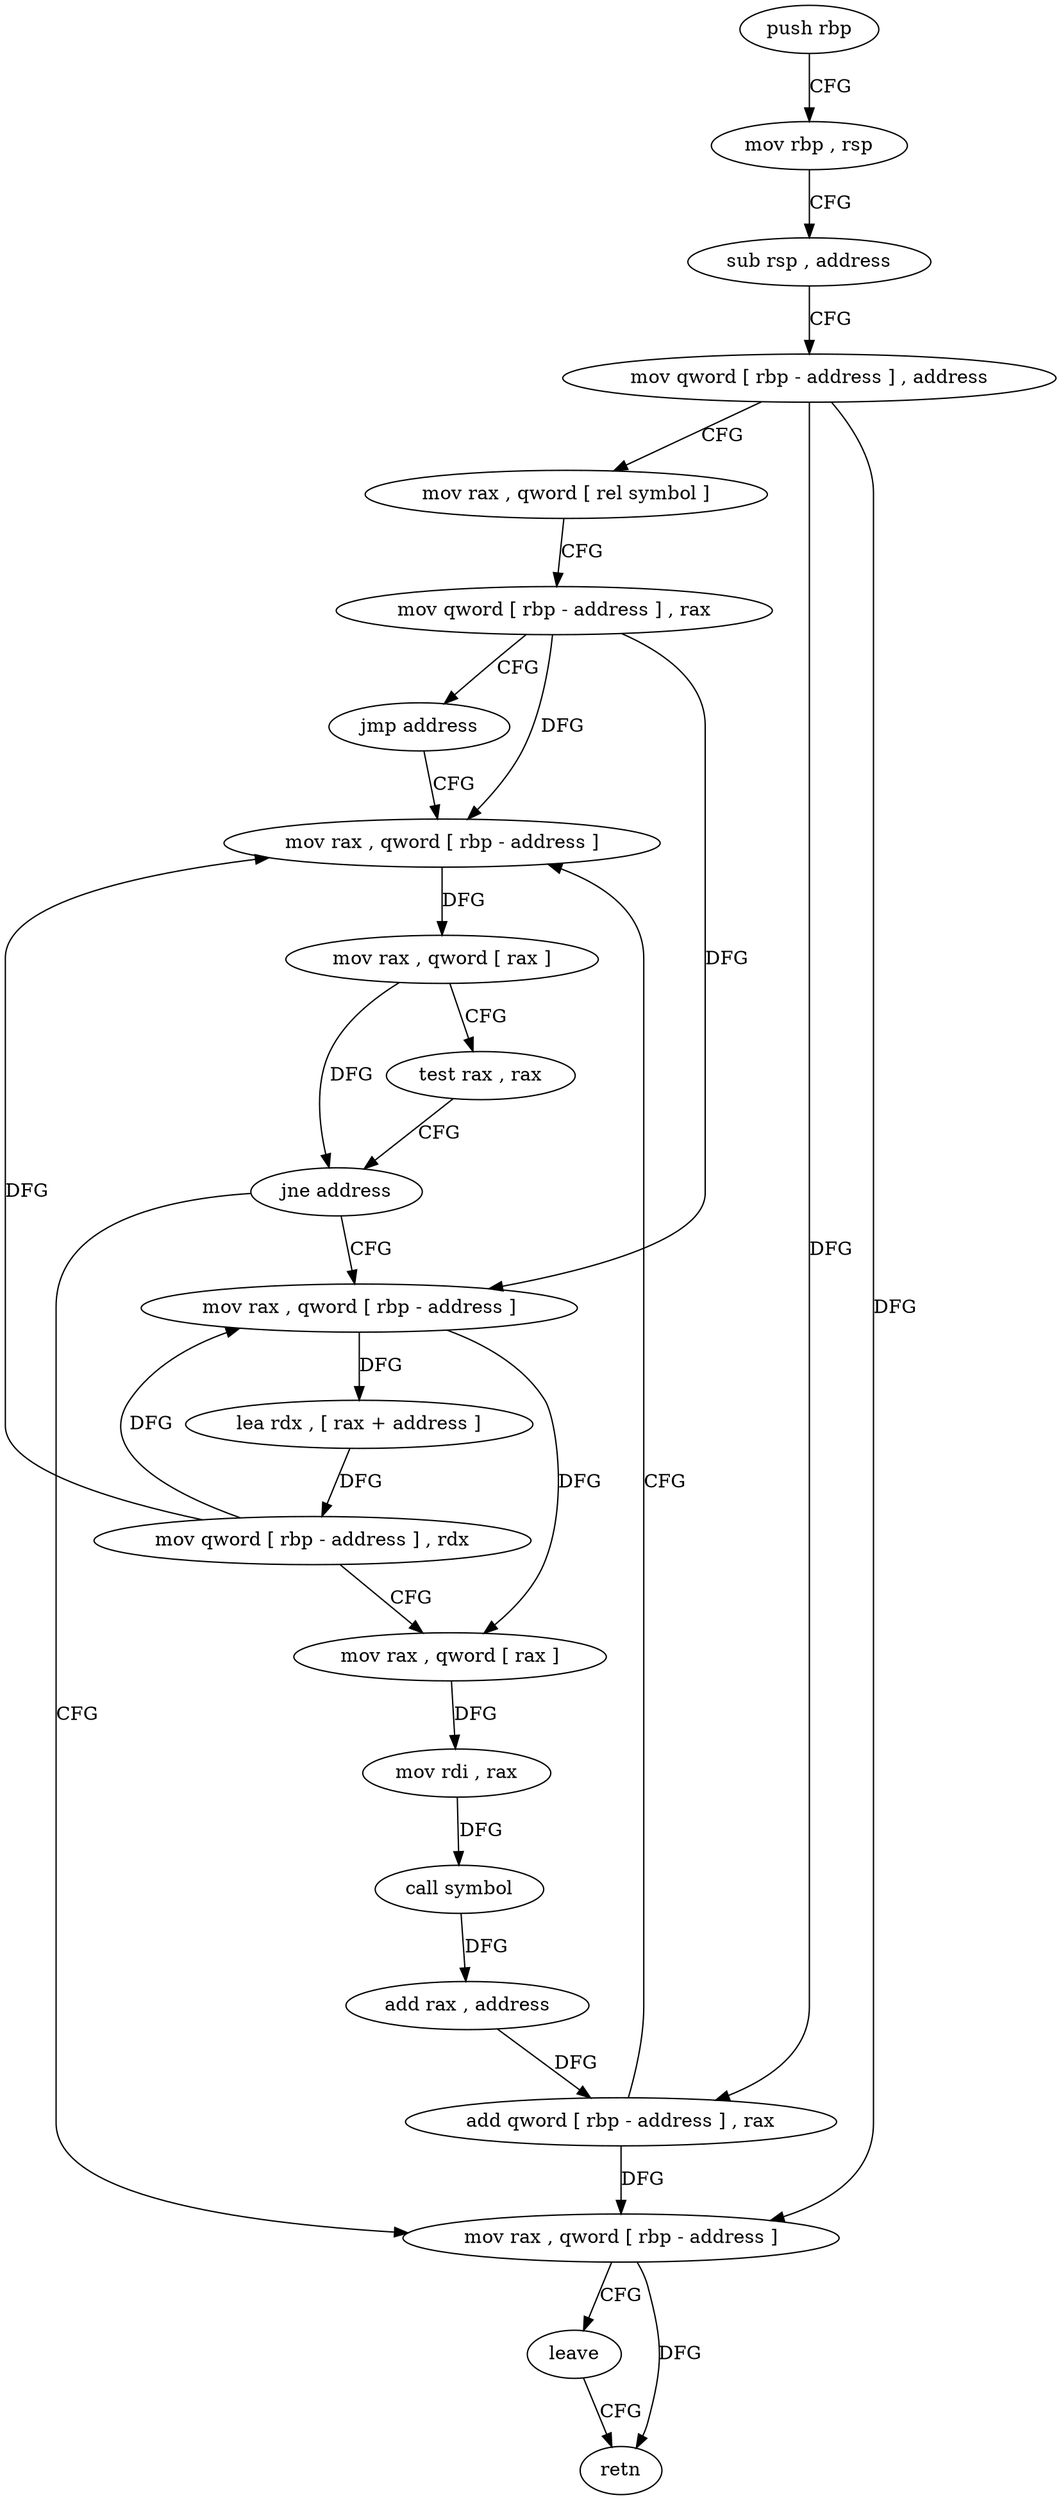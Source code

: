 digraph "func" {
"4278038" [label = "push rbp" ]
"4278039" [label = "mov rbp , rsp" ]
"4278042" [label = "sub rsp , address" ]
"4278046" [label = "mov qword [ rbp - address ] , address" ]
"4278054" [label = "mov rax , qword [ rel symbol ]" ]
"4278061" [label = "mov qword [ rbp - address ] , rax" ]
"4278065" [label = "jmp address" ]
"4278098" [label = "mov rax , qword [ rbp - address ]" ]
"4278102" [label = "mov rax , qword [ rax ]" ]
"4278105" [label = "test rax , rax" ]
"4278108" [label = "jne address" ]
"4278067" [label = "mov rax , qword [ rbp - address ]" ]
"4278110" [label = "mov rax , qword [ rbp - address ]" ]
"4278071" [label = "lea rdx , [ rax + address ]" ]
"4278075" [label = "mov qword [ rbp - address ] , rdx" ]
"4278079" [label = "mov rax , qword [ rax ]" ]
"4278082" [label = "mov rdi , rax" ]
"4278085" [label = "call symbol" ]
"4278090" [label = "add rax , address" ]
"4278094" [label = "add qword [ rbp - address ] , rax" ]
"4278114" [label = "leave" ]
"4278115" [label = "retn" ]
"4278038" -> "4278039" [ label = "CFG" ]
"4278039" -> "4278042" [ label = "CFG" ]
"4278042" -> "4278046" [ label = "CFG" ]
"4278046" -> "4278054" [ label = "CFG" ]
"4278046" -> "4278094" [ label = "DFG" ]
"4278046" -> "4278110" [ label = "DFG" ]
"4278054" -> "4278061" [ label = "CFG" ]
"4278061" -> "4278065" [ label = "CFG" ]
"4278061" -> "4278098" [ label = "DFG" ]
"4278061" -> "4278067" [ label = "DFG" ]
"4278065" -> "4278098" [ label = "CFG" ]
"4278098" -> "4278102" [ label = "DFG" ]
"4278102" -> "4278105" [ label = "CFG" ]
"4278102" -> "4278108" [ label = "DFG" ]
"4278105" -> "4278108" [ label = "CFG" ]
"4278108" -> "4278067" [ label = "CFG" ]
"4278108" -> "4278110" [ label = "CFG" ]
"4278067" -> "4278071" [ label = "DFG" ]
"4278067" -> "4278079" [ label = "DFG" ]
"4278110" -> "4278114" [ label = "CFG" ]
"4278110" -> "4278115" [ label = "DFG" ]
"4278071" -> "4278075" [ label = "DFG" ]
"4278075" -> "4278079" [ label = "CFG" ]
"4278075" -> "4278098" [ label = "DFG" ]
"4278075" -> "4278067" [ label = "DFG" ]
"4278079" -> "4278082" [ label = "DFG" ]
"4278082" -> "4278085" [ label = "DFG" ]
"4278085" -> "4278090" [ label = "DFG" ]
"4278090" -> "4278094" [ label = "DFG" ]
"4278094" -> "4278098" [ label = "CFG" ]
"4278094" -> "4278110" [ label = "DFG" ]
"4278114" -> "4278115" [ label = "CFG" ]
}
